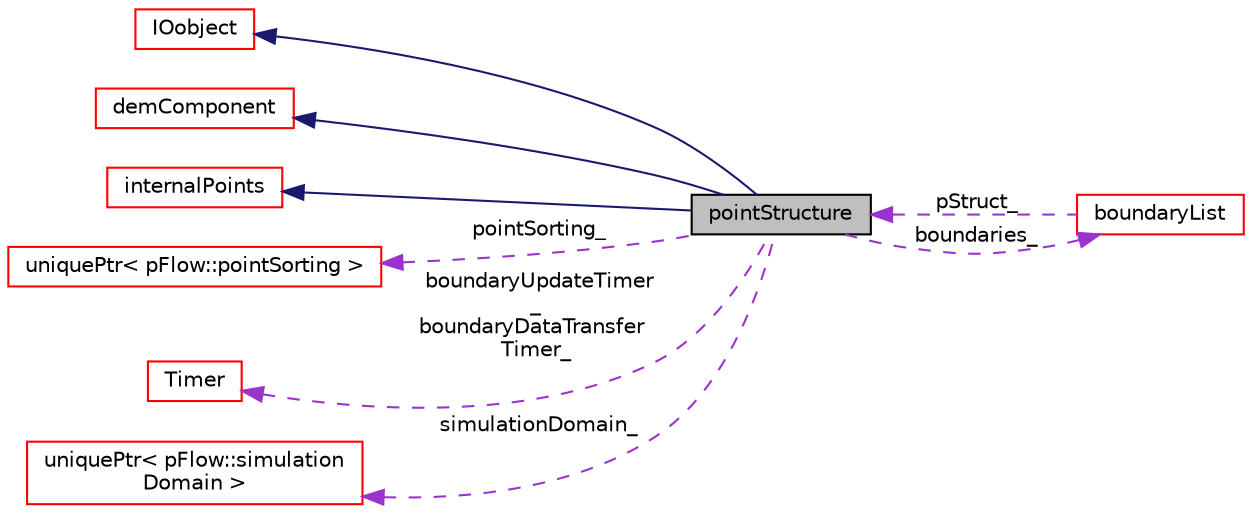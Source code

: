 digraph "pointStructure"
{
 // LATEX_PDF_SIZE
  edge [fontname="Helvetica",fontsize="10",labelfontname="Helvetica",labelfontsize="10"];
  node [fontname="Helvetica",fontsize="10",shape=record];
  rankdir="LR";
  Node1 [label="pointStructure",height=0.2,width=0.4,color="black", fillcolor="grey75", style="filled", fontcolor="black",tooltip=" "];
  Node2 -> Node1 [dir="back",color="midnightblue",fontsize="10",style="solid",fontname="Helvetica"];
  Node2 [label="IOobject",height=0.2,width=0.4,color="red", fillcolor="white", style="filled",URL="$classpFlow_1_1IOobject.html",tooltip=" "];
  Node14 -> Node1 [dir="back",color="midnightblue",fontsize="10",style="solid",fontname="Helvetica"];
  Node14 [label="demComponent",height=0.2,width=0.4,color="red", fillcolor="white", style="filled",URL="$classpFlow_1_1demComponent.html",tooltip="A base class for every main component of DEM system."];
  Node39 -> Node1 [dir="back",color="midnightblue",fontsize="10",style="solid",fontname="Helvetica"];
  Node39 [label="internalPoints",height=0.2,width=0.4,color="red", fillcolor="white", style="filled",URL="$classpFlow_1_1internalPoints.html",tooltip=" "];
  Node51 -> Node1 [dir="back",color="darkorchid3",fontsize="10",style="dashed",label=" boundaries_" ,fontname="Helvetica"];
  Node51 [label="boundaryList",height=0.2,width=0.4,color="red", fillcolor="white", style="filled",URL="$classpFlow_1_1boundaryList.html",tooltip=" "];
  Node1 -> Node51 [dir="back",color="darkorchid3",fontsize="10",style="dashed",label=" pStruct_" ,fontname="Helvetica"];
  Node60 -> Node1 [dir="back",color="darkorchid3",fontsize="10",style="dashed",label=" pointSorting_" ,fontname="Helvetica"];
  Node60 [label="uniquePtr\< pFlow::pointSorting \>",height=0.2,width=0.4,color="red", fillcolor="white", style="filled",URL="$classpFlow_1_1uniquePtr.html",tooltip=" "];
  Node22 -> Node1 [dir="back",color="darkorchid3",fontsize="10",style="dashed",label=" boundaryUpdateTimer\l_\nboundaryDataTransfer\lTimer_" ,fontname="Helvetica"];
  Node22 [label="Timer",height=0.2,width=0.4,color="red", fillcolor="white", style="filled",URL="$classpFlow_1_1Timer.html",tooltip=" "];
  Node62 -> Node1 [dir="back",color="darkorchid3",fontsize="10",style="dashed",label=" simulationDomain_" ,fontname="Helvetica"];
  Node62 [label="uniquePtr\< pFlow::simulation\lDomain \>",height=0.2,width=0.4,color="red", fillcolor="white", style="filled",URL="$classpFlow_1_1uniquePtr.html",tooltip=" "];
}
